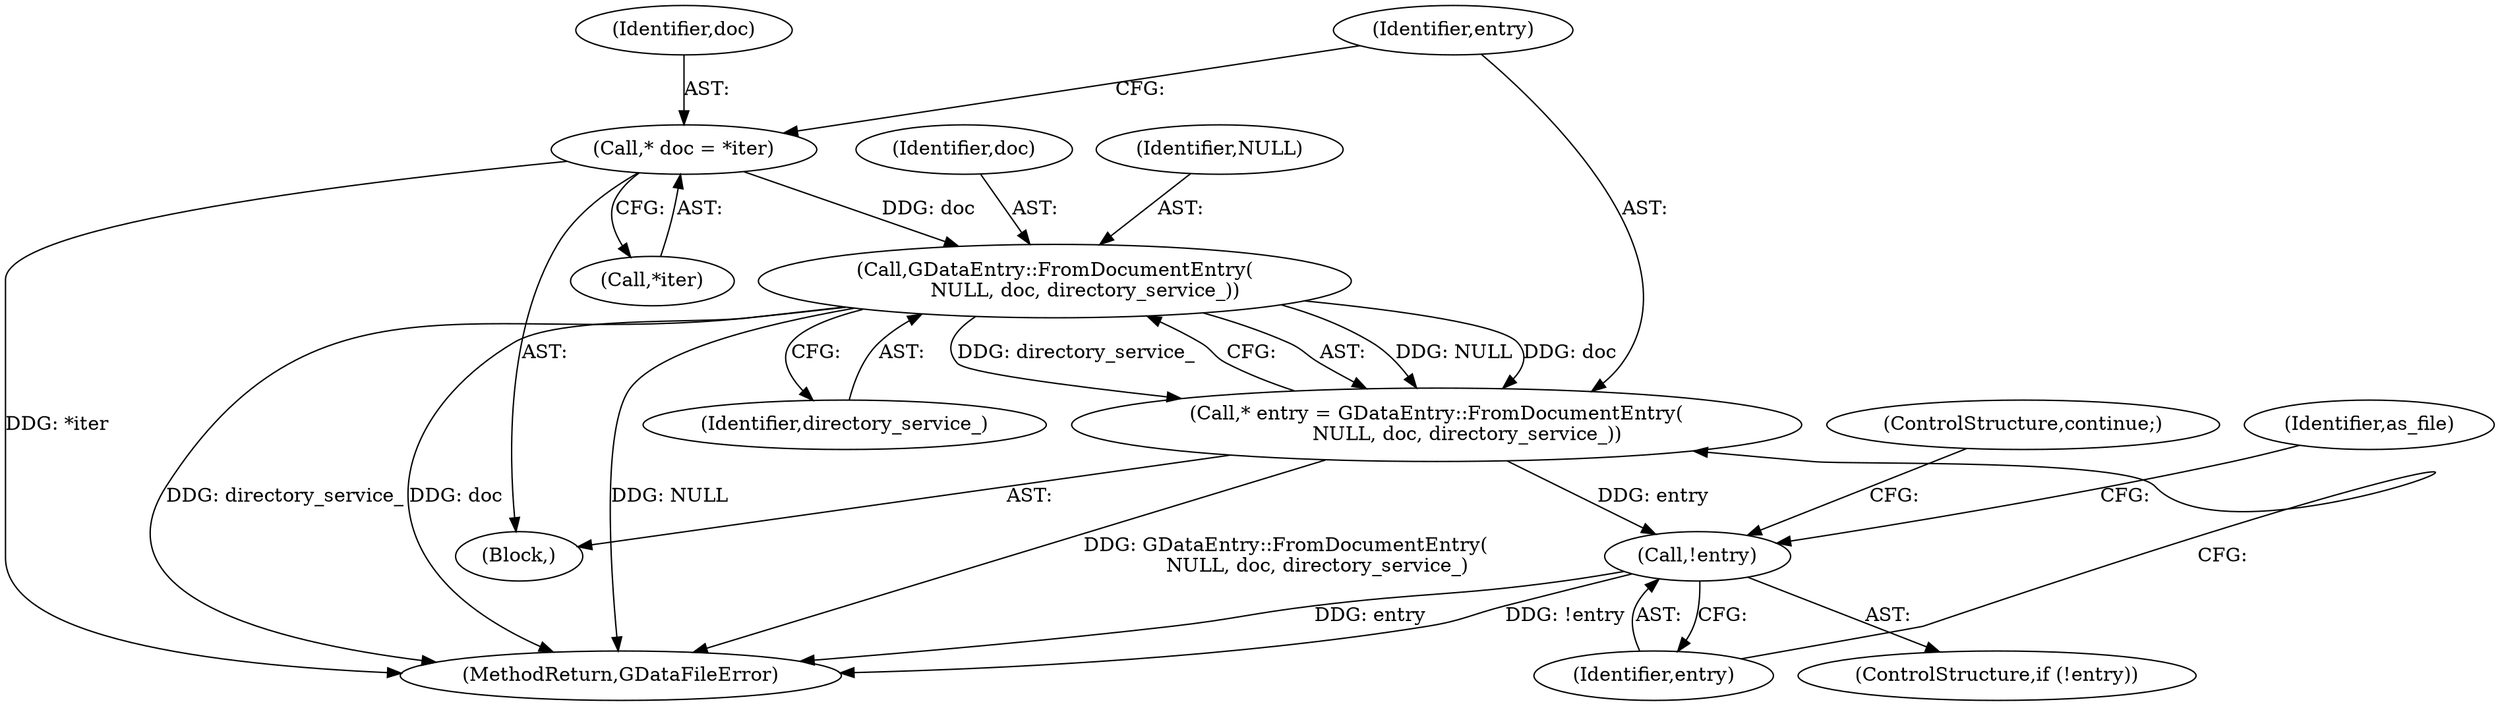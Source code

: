 digraph "1_Chrome_dd3b6fe574edad231c01c78e4647a74c38dc4178_16@del" {
"1000184" [label="(Call,GDataEntry::FromDocumentEntry(\n          NULL, doc, directory_service_))"];
"1000177" [label="(Call,* doc = *iter)"];
"1000182" [label="(Call,* entry = GDataEntry::FromDocumentEntry(\n          NULL, doc, directory_service_))"];
"1000189" [label="(Call,!entry)"];
"1000184" [label="(Call,GDataEntry::FromDocumentEntry(\n          NULL, doc, directory_service_))"];
"1000187" [label="(Identifier,directory_service_)"];
"1000190" [label="(Identifier,entry)"];
"1000188" [label="(ControlStructure,if (!entry))"];
"1000177" [label="(Call,* doc = *iter)"];
"1000246" [label="(MethodReturn,GDataFileError)"];
"1000186" [label="(Identifier,doc)"];
"1000189" [label="(Call,!entry)"];
"1000191" [label="(ControlStructure,continue;)"];
"1000179" [label="(Call,*iter)"];
"1000175" [label="(Block,)"];
"1000183" [label="(Identifier,entry)"];
"1000182" [label="(Call,* entry = GDataEntry::FromDocumentEntry(\n          NULL, doc, directory_service_))"];
"1000185" [label="(Identifier,NULL)"];
"1000194" [label="(Identifier,as_file)"];
"1000178" [label="(Identifier,doc)"];
"1000184" -> "1000182"  [label="AST: "];
"1000184" -> "1000187"  [label="CFG: "];
"1000185" -> "1000184"  [label="AST: "];
"1000186" -> "1000184"  [label="AST: "];
"1000187" -> "1000184"  [label="AST: "];
"1000182" -> "1000184"  [label="CFG: "];
"1000184" -> "1000246"  [label="DDG: doc"];
"1000184" -> "1000246"  [label="DDG: NULL"];
"1000184" -> "1000246"  [label="DDG: directory_service_"];
"1000184" -> "1000182"  [label="DDG: NULL"];
"1000184" -> "1000182"  [label="DDG: doc"];
"1000184" -> "1000182"  [label="DDG: directory_service_"];
"1000177" -> "1000184"  [label="DDG: doc"];
"1000177" -> "1000175"  [label="AST: "];
"1000177" -> "1000179"  [label="CFG: "];
"1000178" -> "1000177"  [label="AST: "];
"1000179" -> "1000177"  [label="AST: "];
"1000183" -> "1000177"  [label="CFG: "];
"1000177" -> "1000246"  [label="DDG: *iter"];
"1000182" -> "1000175"  [label="AST: "];
"1000183" -> "1000182"  [label="AST: "];
"1000190" -> "1000182"  [label="CFG: "];
"1000182" -> "1000246"  [label="DDG: GDataEntry::FromDocumentEntry(\n          NULL, doc, directory_service_)"];
"1000182" -> "1000189"  [label="DDG: entry"];
"1000189" -> "1000188"  [label="AST: "];
"1000189" -> "1000190"  [label="CFG: "];
"1000190" -> "1000189"  [label="AST: "];
"1000191" -> "1000189"  [label="CFG: "];
"1000194" -> "1000189"  [label="CFG: "];
"1000189" -> "1000246"  [label="DDG: entry"];
"1000189" -> "1000246"  [label="DDG: !entry"];
}
